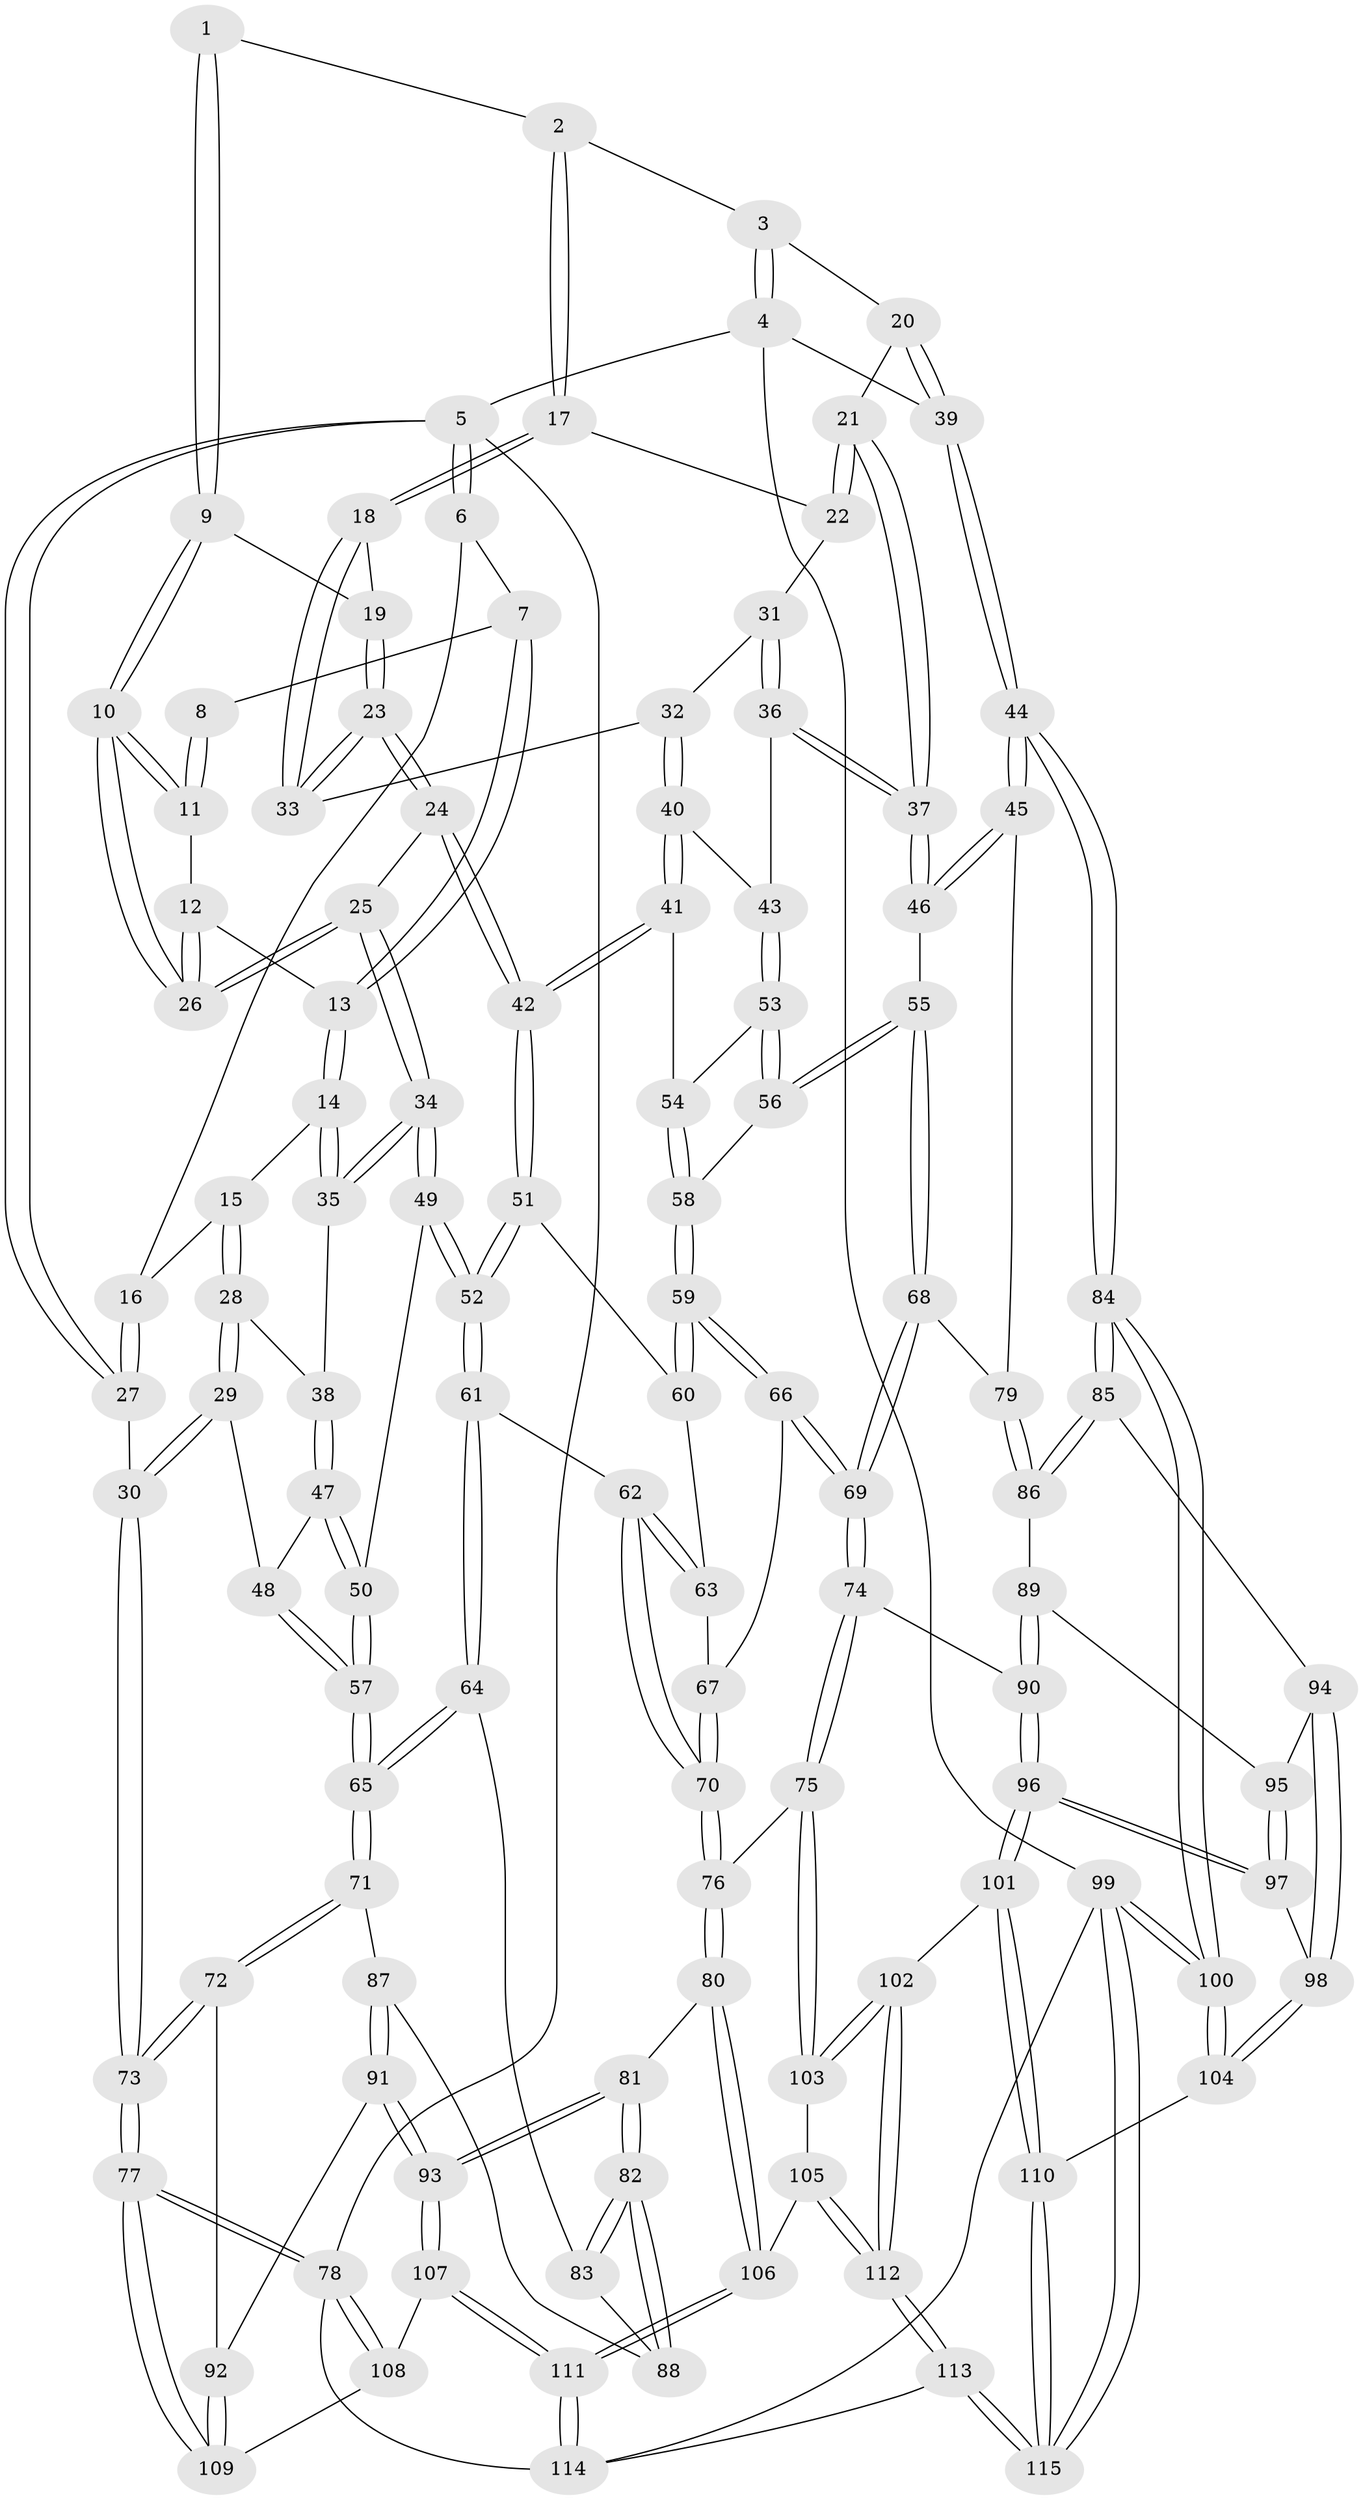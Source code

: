 // Generated by graph-tools (version 1.1) at 2025/27/03/09/25 03:27:07]
// undirected, 115 vertices, 284 edges
graph export_dot {
graph [start="1"]
  node [color=gray90,style=filled];
  1 [pos="+0.7271792268474171+0"];
  2 [pos="+0.8592178478290511+0"];
  3 [pos="+0.8660091493445867+0"];
  4 [pos="+1+0"];
  5 [pos="+0+0"];
  6 [pos="+0.06287728859191856+0"];
  7 [pos="+0.1843600328332964+0"];
  8 [pos="+0.47281053900775977+0"];
  9 [pos="+0.5819936332264524+0.08025890674456826"];
  10 [pos="+0.5080938999894827+0.08510956720652295"];
  11 [pos="+0.47597518823778834+0"];
  12 [pos="+0.31660951049048247+0.09648876576992599"];
  13 [pos="+0.25462363219093415+0.0881339276802658"];
  14 [pos="+0.24078328250630626+0.11225799027334603"];
  15 [pos="+0.08617134378045674+0.11593289877344852"];
  16 [pos="+0.07746502652245602+0.10969717414013083"];
  17 [pos="+0.7577793140658013+0.055854099569322406"];
  18 [pos="+0.7125351769377402+0.08897114107584314"];
  19 [pos="+0.6710157125373519+0.09643809873601546"];
  20 [pos="+0.9424935086586087+0.17480199395201418"];
  21 [pos="+0.9194114513214172+0.19153169637397655"];
  22 [pos="+0.7657646010161905+0.06942667873832337"];
  23 [pos="+0.5702856661445967+0.23030954026587427"];
  24 [pos="+0.5305132974674878+0.2560586416673556"];
  25 [pos="+0.47838102238598357+0.21618929622257588"];
  26 [pos="+0.47350831411862976+0.18412212946210993"];
  27 [pos="+0+0.2016188059218294"];
  28 [pos="+0.10085106787266572+0.2658454350820921"];
  29 [pos="+0+0.27319547820129286"];
  30 [pos="+0+0.2723328353397899"];
  31 [pos="+0.7850455158095578+0.17778767876828072"];
  32 [pos="+0.709075285459583+0.22802874737790085"];
  33 [pos="+0.6920204139622924+0.19835052231707145"];
  34 [pos="+0.3436734267322491+0.2932177814043414"];
  35 [pos="+0.23482895087976172+0.20558538458846431"];
  36 [pos="+0.8353700287710605+0.2983541959189196"];
  37 [pos="+0.8701266218641948+0.30166968884940965"];
  38 [pos="+0.12913194899024139+0.27786494896644476"];
  39 [pos="+1+0.13916954907613216"];
  40 [pos="+0.7195019848007821+0.2613699149045837"];
  41 [pos="+0.5773187490121106+0.3286810176377537"];
  42 [pos="+0.5662568189494668+0.3264932027960568"];
  43 [pos="+0.8108126764934134+0.3051230849369758"];
  44 [pos="+1+0.46769566642964816"];
  45 [pos="+1+0.4439224600237228"];
  46 [pos="+0.9784686858852029+0.4174772550777753"];
  47 [pos="+0.13015698833481096+0.2820175183148724"];
  48 [pos="+0.062476764670314835+0.39708464259020837"];
  49 [pos="+0.3272295379236762+0.3767465546378827"];
  50 [pos="+0.19260620020535493+0.395402531019013"];
  51 [pos="+0.561200559403333+0.3367883783591184"];
  52 [pos="+0.3614196611961575+0.43404179260865344"];
  53 [pos="+0.7466403361706231+0.3765004843471826"];
  54 [pos="+0.6448837883956503+0.37071257668264473"];
  55 [pos="+0.7685063194179204+0.484798840170087"];
  56 [pos="+0.7573858816105898+0.46783204537848566"];
  57 [pos="+0.12235495758622936+0.5336662138159066"];
  58 [pos="+0.6638560566296242+0.4588673806643043"];
  59 [pos="+0.6363485071681135+0.49505702611320307"];
  60 [pos="+0.551117484837903+0.4088471859338302"];
  61 [pos="+0.37606800554315845+0.5134570842912802"];
  62 [pos="+0.41631333465050563+0.5264863616417123"];
  63 [pos="+0.527577115762443+0.45495780335613284"];
  64 [pos="+0.3753619367424503+0.5140352323926864"];
  65 [pos="+0.12103539822772075+0.5402499972781613"];
  66 [pos="+0.6336865372650256+0.5161029185135545"];
  67 [pos="+0.5756828198705098+0.5224200025721789"];
  68 [pos="+0.7545016359663682+0.5762811035650923"];
  69 [pos="+0.7090310321721144+0.6234481264505317"];
  70 [pos="+0.5067038483067425+0.6227371797592227"];
  71 [pos="+0.11512588914965531+0.5485524023646078"];
  72 [pos="+0+0.6044043701164746"];
  73 [pos="+0+0.5956095471452615"];
  74 [pos="+0.7019622884893545+0.6454617552674569"];
  75 [pos="+0.6263258079154668+0.6789756608202152"];
  76 [pos="+0.5284962200817145+0.6738676671658694"];
  77 [pos="+0+0.9053887415143251"];
  78 [pos="+0+0.9567100231927801"];
  79 [pos="+0.878610668202046+0.5792352414335947"];
  80 [pos="+0.44111868507088053+0.7789876267326825"];
  81 [pos="+0.3335957347946975+0.7547568698819672"];
  82 [pos="+0.3218617717860881+0.6990418620703192"];
  83 [pos="+0.3375171890829847+0.606979716268546"];
  84 [pos="+1+0.6351750937496504"];
  85 [pos="+1+0.6735081280983808"];
  86 [pos="+0.8935932823173028+0.6638276490297299"];
  87 [pos="+0.14553865332374025+0.5893126668960372"];
  88 [pos="+0.17021137377535245+0.6001811355177341"];
  89 [pos="+0.8814061157758952+0.6792363470860783"];
  90 [pos="+0.7059180990646285+0.6494994193660534"];
  91 [pos="+0.1771967050568998+0.7323863653956736"];
  92 [pos="+0.04091339835267281+0.7388060841740021"];
  93 [pos="+0.23673156139325094+0.8113151246231823"];
  94 [pos="+0.9555158227339711+0.7281898337356748"];
  95 [pos="+0.8803473760240003+0.6926214892236585"];
  96 [pos="+0.7725646404407429+0.7636924154036068"];
  97 [pos="+0.8716812245831757+0.7453585153962178"];
  98 [pos="+0.9027940843926513+0.7763660993470408"];
  99 [pos="+1+1"];
  100 [pos="+1+0.7632812278449919"];
  101 [pos="+0.7654496230675119+0.8239627013009947"];
  102 [pos="+0.6838914625666409+0.8851512910146395"];
  103 [pos="+0.6425588198940225+0.8377368797446586"];
  104 [pos="+0.9253682912084402+0.8378235296405943"];
  105 [pos="+0.4765645977405138+0.83480737526801"];
  106 [pos="+0.45678990630723343+0.8194770311815427"];
  107 [pos="+0.18067376210156888+0.92122746495136"];
  108 [pos="+0.16662773615617896+0.9146667225036382"];
  109 [pos="+0.07303297345188263+0.8323883122537061"];
  110 [pos="+0.8867252693512281+0.8940307900727741"];
  111 [pos="+0.2520559048885126+1"];
  112 [pos="+0.6518370893772039+1"];
  113 [pos="+0.6553937109022139+1"];
  114 [pos="+0.25274716590219587+1"];
  115 [pos="+0.9003867701235578+1"];
  1 -- 2;
  1 -- 9;
  1 -- 9;
  2 -- 3;
  2 -- 17;
  2 -- 17;
  3 -- 4;
  3 -- 4;
  3 -- 20;
  4 -- 5;
  4 -- 39;
  4 -- 99;
  5 -- 6;
  5 -- 6;
  5 -- 27;
  5 -- 27;
  5 -- 78;
  6 -- 7;
  6 -- 16;
  7 -- 8;
  7 -- 13;
  7 -- 13;
  8 -- 11;
  8 -- 11;
  9 -- 10;
  9 -- 10;
  9 -- 19;
  10 -- 11;
  10 -- 11;
  10 -- 26;
  10 -- 26;
  11 -- 12;
  12 -- 13;
  12 -- 26;
  12 -- 26;
  13 -- 14;
  13 -- 14;
  14 -- 15;
  14 -- 35;
  14 -- 35;
  15 -- 16;
  15 -- 28;
  15 -- 28;
  16 -- 27;
  16 -- 27;
  17 -- 18;
  17 -- 18;
  17 -- 22;
  18 -- 19;
  18 -- 33;
  18 -- 33;
  19 -- 23;
  19 -- 23;
  20 -- 21;
  20 -- 39;
  20 -- 39;
  21 -- 22;
  21 -- 22;
  21 -- 37;
  21 -- 37;
  22 -- 31;
  23 -- 24;
  23 -- 24;
  23 -- 33;
  23 -- 33;
  24 -- 25;
  24 -- 42;
  24 -- 42;
  25 -- 26;
  25 -- 26;
  25 -- 34;
  25 -- 34;
  27 -- 30;
  28 -- 29;
  28 -- 29;
  28 -- 38;
  29 -- 30;
  29 -- 30;
  29 -- 48;
  30 -- 73;
  30 -- 73;
  31 -- 32;
  31 -- 36;
  31 -- 36;
  32 -- 33;
  32 -- 40;
  32 -- 40;
  34 -- 35;
  34 -- 35;
  34 -- 49;
  34 -- 49;
  35 -- 38;
  36 -- 37;
  36 -- 37;
  36 -- 43;
  37 -- 46;
  37 -- 46;
  38 -- 47;
  38 -- 47;
  39 -- 44;
  39 -- 44;
  40 -- 41;
  40 -- 41;
  40 -- 43;
  41 -- 42;
  41 -- 42;
  41 -- 54;
  42 -- 51;
  42 -- 51;
  43 -- 53;
  43 -- 53;
  44 -- 45;
  44 -- 45;
  44 -- 84;
  44 -- 84;
  45 -- 46;
  45 -- 46;
  45 -- 79;
  46 -- 55;
  47 -- 48;
  47 -- 50;
  47 -- 50;
  48 -- 57;
  48 -- 57;
  49 -- 50;
  49 -- 52;
  49 -- 52;
  50 -- 57;
  50 -- 57;
  51 -- 52;
  51 -- 52;
  51 -- 60;
  52 -- 61;
  52 -- 61;
  53 -- 54;
  53 -- 56;
  53 -- 56;
  54 -- 58;
  54 -- 58;
  55 -- 56;
  55 -- 56;
  55 -- 68;
  55 -- 68;
  56 -- 58;
  57 -- 65;
  57 -- 65;
  58 -- 59;
  58 -- 59;
  59 -- 60;
  59 -- 60;
  59 -- 66;
  59 -- 66;
  60 -- 63;
  61 -- 62;
  61 -- 64;
  61 -- 64;
  62 -- 63;
  62 -- 63;
  62 -- 70;
  62 -- 70;
  63 -- 67;
  64 -- 65;
  64 -- 65;
  64 -- 83;
  65 -- 71;
  65 -- 71;
  66 -- 67;
  66 -- 69;
  66 -- 69;
  67 -- 70;
  67 -- 70;
  68 -- 69;
  68 -- 69;
  68 -- 79;
  69 -- 74;
  69 -- 74;
  70 -- 76;
  70 -- 76;
  71 -- 72;
  71 -- 72;
  71 -- 87;
  72 -- 73;
  72 -- 73;
  72 -- 92;
  73 -- 77;
  73 -- 77;
  74 -- 75;
  74 -- 75;
  74 -- 90;
  75 -- 76;
  75 -- 103;
  75 -- 103;
  76 -- 80;
  76 -- 80;
  77 -- 78;
  77 -- 78;
  77 -- 109;
  77 -- 109;
  78 -- 108;
  78 -- 108;
  78 -- 114;
  79 -- 86;
  79 -- 86;
  80 -- 81;
  80 -- 106;
  80 -- 106;
  81 -- 82;
  81 -- 82;
  81 -- 93;
  81 -- 93;
  82 -- 83;
  82 -- 83;
  82 -- 88;
  82 -- 88;
  83 -- 88;
  84 -- 85;
  84 -- 85;
  84 -- 100;
  84 -- 100;
  85 -- 86;
  85 -- 86;
  85 -- 94;
  86 -- 89;
  87 -- 88;
  87 -- 91;
  87 -- 91;
  89 -- 90;
  89 -- 90;
  89 -- 95;
  90 -- 96;
  90 -- 96;
  91 -- 92;
  91 -- 93;
  91 -- 93;
  92 -- 109;
  92 -- 109;
  93 -- 107;
  93 -- 107;
  94 -- 95;
  94 -- 98;
  94 -- 98;
  95 -- 97;
  95 -- 97;
  96 -- 97;
  96 -- 97;
  96 -- 101;
  96 -- 101;
  97 -- 98;
  98 -- 104;
  98 -- 104;
  99 -- 100;
  99 -- 100;
  99 -- 115;
  99 -- 115;
  99 -- 114;
  100 -- 104;
  100 -- 104;
  101 -- 102;
  101 -- 110;
  101 -- 110;
  102 -- 103;
  102 -- 103;
  102 -- 112;
  102 -- 112;
  103 -- 105;
  104 -- 110;
  105 -- 106;
  105 -- 112;
  105 -- 112;
  106 -- 111;
  106 -- 111;
  107 -- 108;
  107 -- 111;
  107 -- 111;
  108 -- 109;
  110 -- 115;
  110 -- 115;
  111 -- 114;
  111 -- 114;
  112 -- 113;
  112 -- 113;
  113 -- 114;
  113 -- 115;
  113 -- 115;
}
